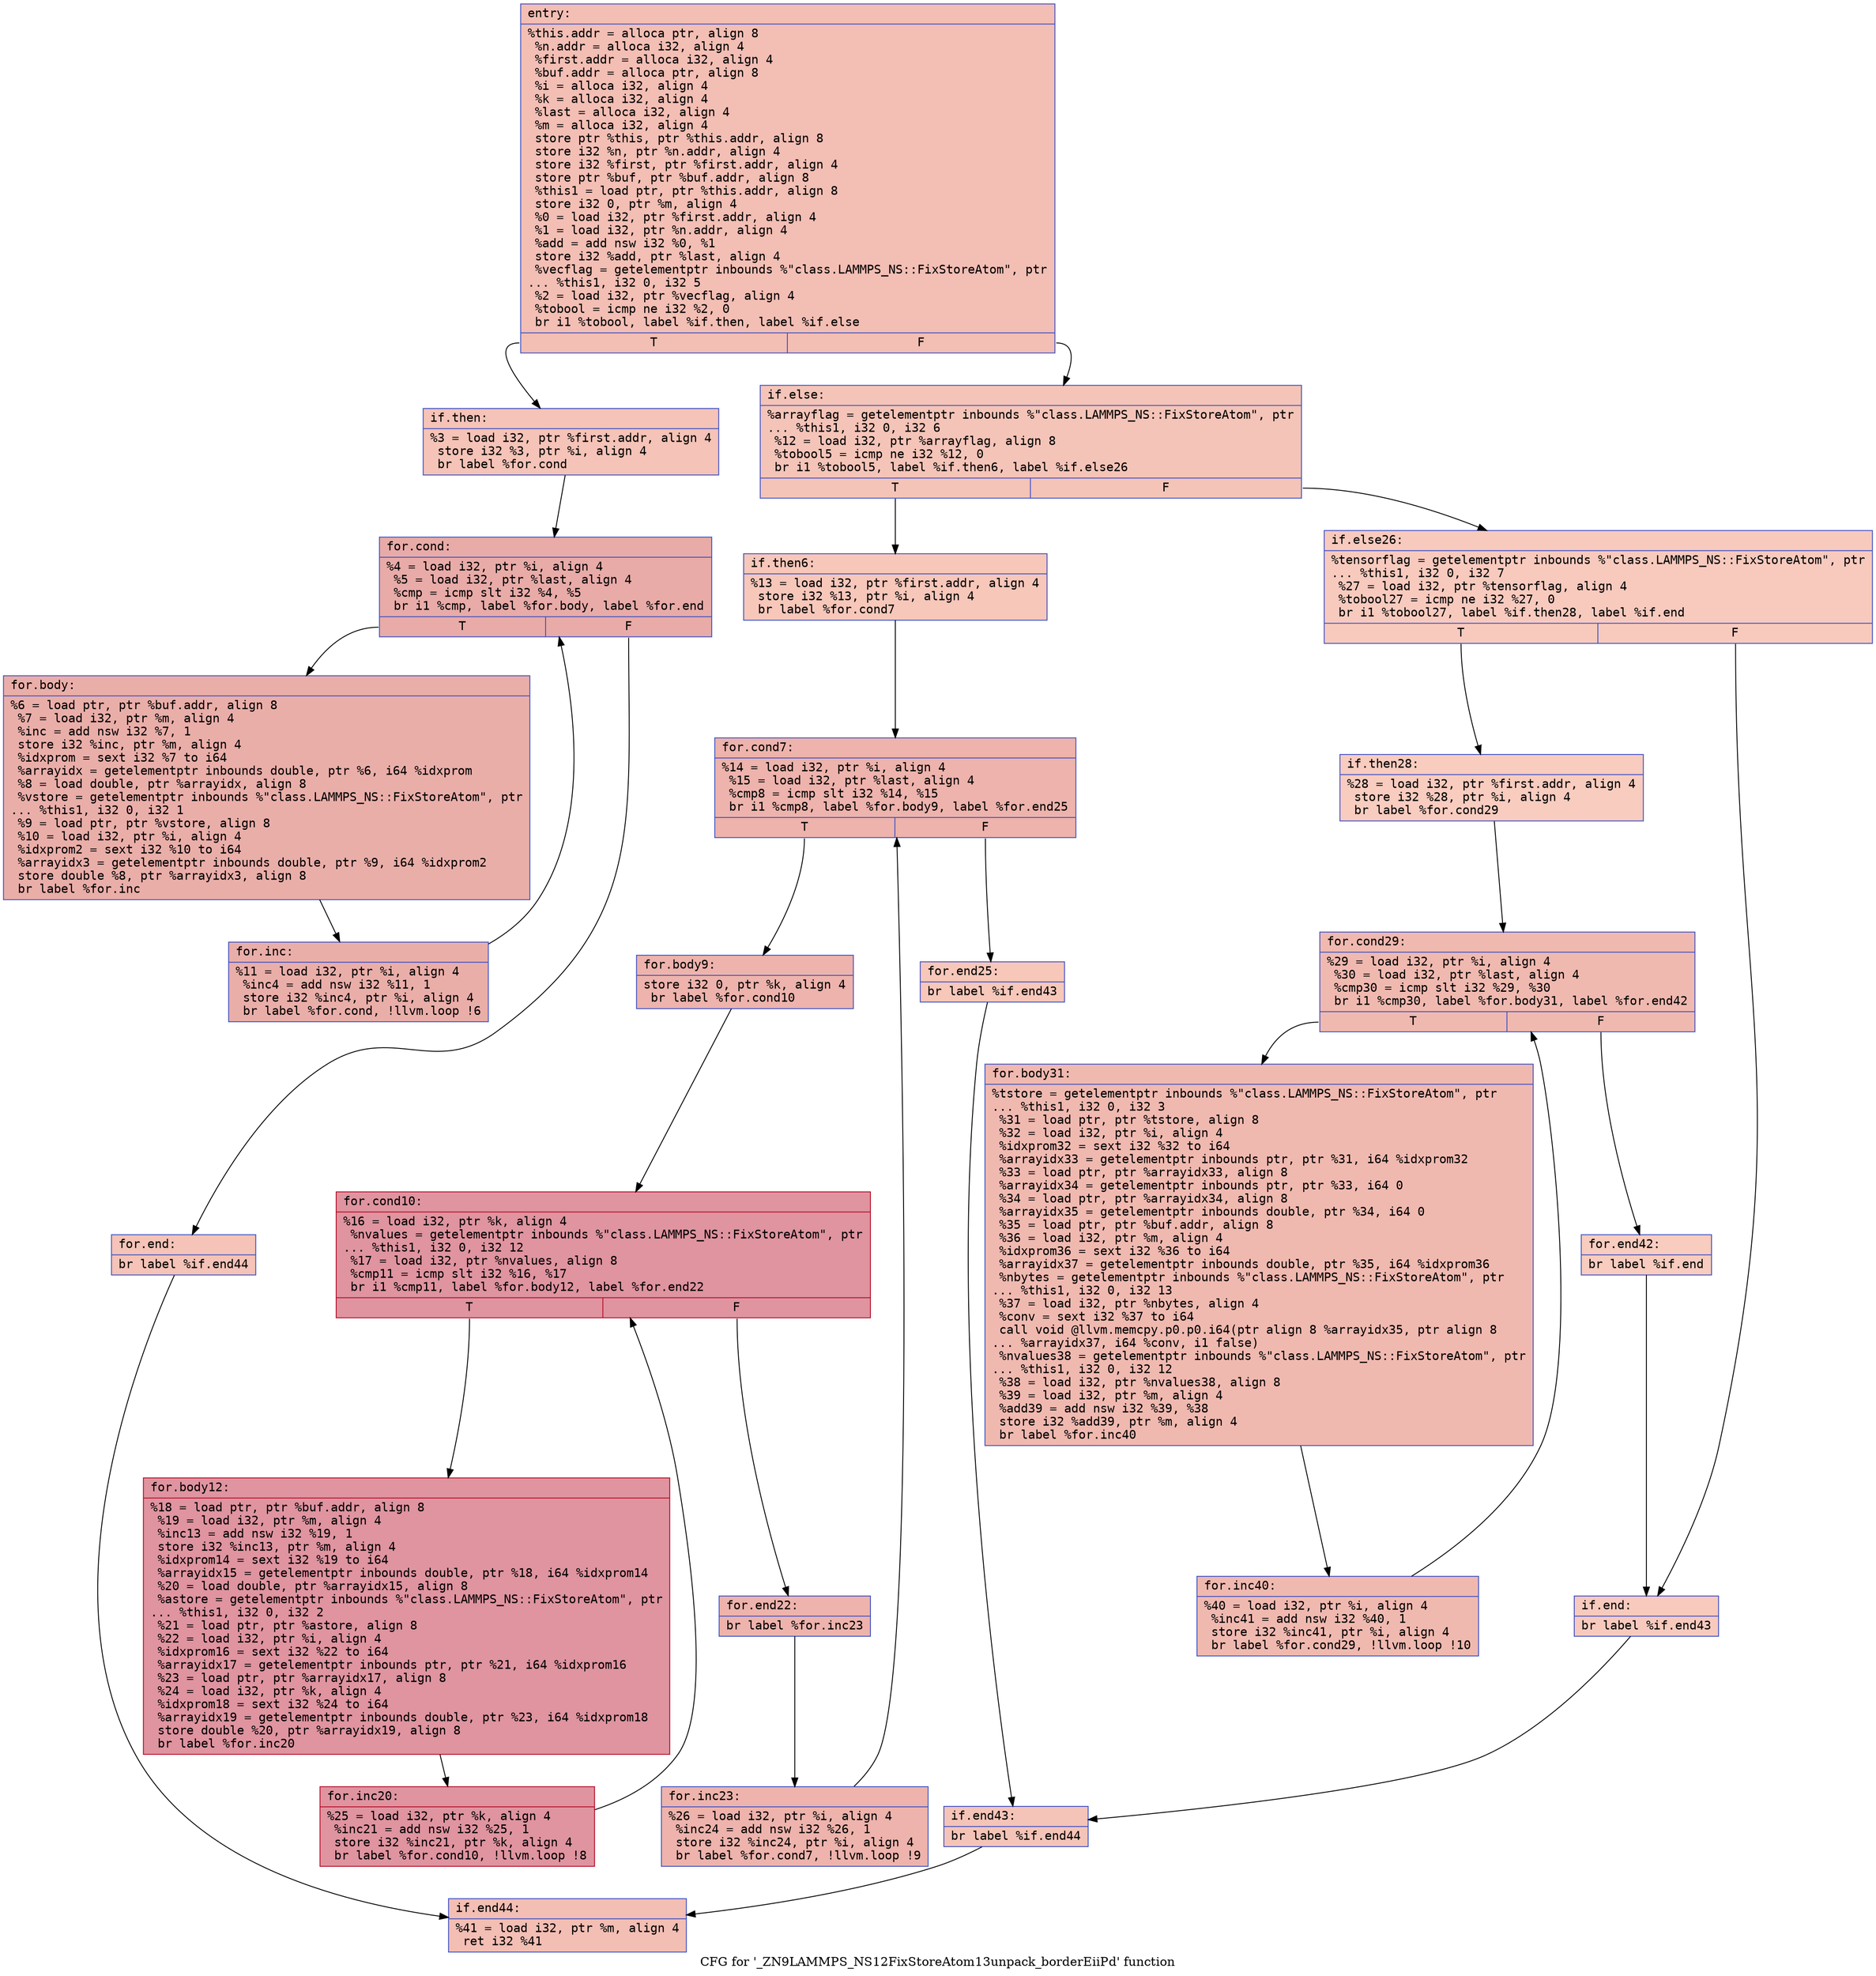 digraph "CFG for '_ZN9LAMMPS_NS12FixStoreAtom13unpack_borderEiiPd' function" {
	label="CFG for '_ZN9LAMMPS_NS12FixStoreAtom13unpack_borderEiiPd' function";

	Node0x555d650fcfb0 [shape=record,color="#3d50c3ff", style=filled, fillcolor="#e36c5570" fontname="Courier",label="{entry:\l|  %this.addr = alloca ptr, align 8\l  %n.addr = alloca i32, align 4\l  %first.addr = alloca i32, align 4\l  %buf.addr = alloca ptr, align 8\l  %i = alloca i32, align 4\l  %k = alloca i32, align 4\l  %last = alloca i32, align 4\l  %m = alloca i32, align 4\l  store ptr %this, ptr %this.addr, align 8\l  store i32 %n, ptr %n.addr, align 4\l  store i32 %first, ptr %first.addr, align 4\l  store ptr %buf, ptr %buf.addr, align 8\l  %this1 = load ptr, ptr %this.addr, align 8\l  store i32 0, ptr %m, align 4\l  %0 = load i32, ptr %first.addr, align 4\l  %1 = load i32, ptr %n.addr, align 4\l  %add = add nsw i32 %0, %1\l  store i32 %add, ptr %last, align 4\l  %vecflag = getelementptr inbounds %\"class.LAMMPS_NS::FixStoreAtom\", ptr\l... %this1, i32 0, i32 5\l  %2 = load i32, ptr %vecflag, align 4\l  %tobool = icmp ne i32 %2, 0\l  br i1 %tobool, label %if.then, label %if.else\l|{<s0>T|<s1>F}}"];
	Node0x555d650fcfb0:s0 -> Node0x555d650fdd60[tooltip="entry -> if.then\nProbability 62.50%" ];
	Node0x555d650fcfb0:s1 -> Node0x555d650fddd0[tooltip="entry -> if.else\nProbability 37.50%" ];
	Node0x555d650fdd60 [shape=record,color="#3d50c3ff", style=filled, fillcolor="#e8765c70" fontname="Courier",label="{if.then:\l|  %3 = load i32, ptr %first.addr, align 4\l  store i32 %3, ptr %i, align 4\l  br label %for.cond\l}"];
	Node0x555d650fdd60 -> Node0x555d650fe010[tooltip="if.then -> for.cond\nProbability 100.00%" ];
	Node0x555d650fe010 [shape=record,color="#3d50c3ff", style=filled, fillcolor="#cc403a70" fontname="Courier",label="{for.cond:\l|  %4 = load i32, ptr %i, align 4\l  %5 = load i32, ptr %last, align 4\l  %cmp = icmp slt i32 %4, %5\l  br i1 %cmp, label %for.body, label %for.end\l|{<s0>T|<s1>F}}"];
	Node0x555d650fe010:s0 -> Node0x555d650fe2b0[tooltip="for.cond -> for.body\nProbability 96.88%" ];
	Node0x555d650fe010:s1 -> Node0x555d650fe330[tooltip="for.cond -> for.end\nProbability 3.12%" ];
	Node0x555d650fe2b0 [shape=record,color="#3d50c3ff", style=filled, fillcolor="#d0473d70" fontname="Courier",label="{for.body:\l|  %6 = load ptr, ptr %buf.addr, align 8\l  %7 = load i32, ptr %m, align 4\l  %inc = add nsw i32 %7, 1\l  store i32 %inc, ptr %m, align 4\l  %idxprom = sext i32 %7 to i64\l  %arrayidx = getelementptr inbounds double, ptr %6, i64 %idxprom\l  %8 = load double, ptr %arrayidx, align 8\l  %vstore = getelementptr inbounds %\"class.LAMMPS_NS::FixStoreAtom\", ptr\l... %this1, i32 0, i32 1\l  %9 = load ptr, ptr %vstore, align 8\l  %10 = load i32, ptr %i, align 4\l  %idxprom2 = sext i32 %10 to i64\l  %arrayidx3 = getelementptr inbounds double, ptr %9, i64 %idxprom2\l  store double %8, ptr %arrayidx3, align 8\l  br label %for.inc\l}"];
	Node0x555d650fe2b0 -> Node0x555d650fedf0[tooltip="for.body -> for.inc\nProbability 100.00%" ];
	Node0x555d650fedf0 [shape=record,color="#3d50c3ff", style=filled, fillcolor="#d0473d70" fontname="Courier",label="{for.inc:\l|  %11 = load i32, ptr %i, align 4\l  %inc4 = add nsw i32 %11, 1\l  store i32 %inc4, ptr %i, align 4\l  br label %for.cond, !llvm.loop !6\l}"];
	Node0x555d650fedf0 -> Node0x555d650fe010[tooltip="for.inc -> for.cond\nProbability 100.00%" ];
	Node0x555d650fe330 [shape=record,color="#3d50c3ff", style=filled, fillcolor="#e8765c70" fontname="Courier",label="{for.end:\l|  br label %if.end44\l}"];
	Node0x555d650fe330 -> Node0x555d650ff1e0[tooltip="for.end -> if.end44\nProbability 100.00%" ];
	Node0x555d650fddd0 [shape=record,color="#3d50c3ff", style=filled, fillcolor="#e97a5f70" fontname="Courier",label="{if.else:\l|  %arrayflag = getelementptr inbounds %\"class.LAMMPS_NS::FixStoreAtom\", ptr\l... %this1, i32 0, i32 6\l  %12 = load i32, ptr %arrayflag, align 8\l  %tobool5 = icmp ne i32 %12, 0\l  br i1 %tobool5, label %if.then6, label %if.else26\l|{<s0>T|<s1>F}}"];
	Node0x555d650fddd0:s0 -> Node0x555d650ff4f0[tooltip="if.else -> if.then6\nProbability 62.50%" ];
	Node0x555d650fddd0:s1 -> Node0x555d650ff570[tooltip="if.else -> if.else26\nProbability 37.50%" ];
	Node0x555d650ff4f0 [shape=record,color="#3d50c3ff", style=filled, fillcolor="#ec7f6370" fontname="Courier",label="{if.then6:\l|  %13 = load i32, ptr %first.addr, align 4\l  store i32 %13, ptr %i, align 4\l  br label %for.cond7\l}"];
	Node0x555d650ff4f0 -> Node0x555d650ff7c0[tooltip="if.then6 -> for.cond7\nProbability 100.00%" ];
	Node0x555d650ff7c0 [shape=record,color="#3d50c3ff", style=filled, fillcolor="#d6524470" fontname="Courier",label="{for.cond7:\l|  %14 = load i32, ptr %i, align 4\l  %15 = load i32, ptr %last, align 4\l  %cmp8 = icmp slt i32 %14, %15\l  br i1 %cmp8, label %for.body9, label %for.end25\l|{<s0>T|<s1>F}}"];
	Node0x555d650ff7c0:s0 -> Node0x555d650ffa60[tooltip="for.cond7 -> for.body9\nProbability 96.88%" ];
	Node0x555d650ff7c0:s1 -> Node0x555d650ffae0[tooltip="for.cond7 -> for.end25\nProbability 3.12%" ];
	Node0x555d650ffa60 [shape=record,color="#3d50c3ff", style=filled, fillcolor="#d6524470" fontname="Courier",label="{for.body9:\l|  store i32 0, ptr %k, align 4\l  br label %for.cond10\l}"];
	Node0x555d650ffa60 -> Node0x555d650ffcb0[tooltip="for.body9 -> for.cond10\nProbability 100.00%" ];
	Node0x555d650ffcb0 [shape=record,color="#b70d28ff", style=filled, fillcolor="#b70d2870" fontname="Courier",label="{for.cond10:\l|  %16 = load i32, ptr %k, align 4\l  %nvalues = getelementptr inbounds %\"class.LAMMPS_NS::FixStoreAtom\", ptr\l... %this1, i32 0, i32 12\l  %17 = load i32, ptr %nvalues, align 8\l  %cmp11 = icmp slt i32 %16, %17\l  br i1 %cmp11, label %for.body12, label %for.end22\l|{<s0>T|<s1>F}}"];
	Node0x555d650ffcb0:s0 -> Node0x555d65100030[tooltip="for.cond10 -> for.body12\nProbability 96.88%" ];
	Node0x555d650ffcb0:s1 -> Node0x555d651000b0[tooltip="for.cond10 -> for.end22\nProbability 3.12%" ];
	Node0x555d65100030 [shape=record,color="#b70d28ff", style=filled, fillcolor="#b70d2870" fontname="Courier",label="{for.body12:\l|  %18 = load ptr, ptr %buf.addr, align 8\l  %19 = load i32, ptr %m, align 4\l  %inc13 = add nsw i32 %19, 1\l  store i32 %inc13, ptr %m, align 4\l  %idxprom14 = sext i32 %19 to i64\l  %arrayidx15 = getelementptr inbounds double, ptr %18, i64 %idxprom14\l  %20 = load double, ptr %arrayidx15, align 8\l  %astore = getelementptr inbounds %\"class.LAMMPS_NS::FixStoreAtom\", ptr\l... %this1, i32 0, i32 2\l  %21 = load ptr, ptr %astore, align 8\l  %22 = load i32, ptr %i, align 4\l  %idxprom16 = sext i32 %22 to i64\l  %arrayidx17 = getelementptr inbounds ptr, ptr %21, i64 %idxprom16\l  %23 = load ptr, ptr %arrayidx17, align 8\l  %24 = load i32, ptr %k, align 4\l  %idxprom18 = sext i32 %24 to i64\l  %arrayidx19 = getelementptr inbounds double, ptr %23, i64 %idxprom18\l  store double %20, ptr %arrayidx19, align 8\l  br label %for.inc20\l}"];
	Node0x555d65100030 -> Node0x555d65100f80[tooltip="for.body12 -> for.inc20\nProbability 100.00%" ];
	Node0x555d65100f80 [shape=record,color="#b70d28ff", style=filled, fillcolor="#b70d2870" fontname="Courier",label="{for.inc20:\l|  %25 = load i32, ptr %k, align 4\l  %inc21 = add nsw i32 %25, 1\l  store i32 %inc21, ptr %k, align 4\l  br label %for.cond10, !llvm.loop !8\l}"];
	Node0x555d65100f80 -> Node0x555d650ffcb0[tooltip="for.inc20 -> for.cond10\nProbability 100.00%" ];
	Node0x555d651000b0 [shape=record,color="#3d50c3ff", style=filled, fillcolor="#d6524470" fontname="Courier",label="{for.end22:\l|  br label %for.inc23\l}"];
	Node0x555d651000b0 -> Node0x555d65101400[tooltip="for.end22 -> for.inc23\nProbability 100.00%" ];
	Node0x555d65101400 [shape=record,color="#3d50c3ff", style=filled, fillcolor="#d6524470" fontname="Courier",label="{for.inc23:\l|  %26 = load i32, ptr %i, align 4\l  %inc24 = add nsw i32 %26, 1\l  store i32 %inc24, ptr %i, align 4\l  br label %for.cond7, !llvm.loop !9\l}"];
	Node0x555d65101400 -> Node0x555d650ff7c0[tooltip="for.inc23 -> for.cond7\nProbability 100.00%" ];
	Node0x555d650ffae0 [shape=record,color="#3d50c3ff", style=filled, fillcolor="#ec7f6370" fontname="Courier",label="{for.end25:\l|  br label %if.end43\l}"];
	Node0x555d650ffae0 -> Node0x555d65101880[tooltip="for.end25 -> if.end43\nProbability 100.00%" ];
	Node0x555d650ff570 [shape=record,color="#3d50c3ff", style=filled, fillcolor="#ef886b70" fontname="Courier",label="{if.else26:\l|  %tensorflag = getelementptr inbounds %\"class.LAMMPS_NS::FixStoreAtom\", ptr\l... %this1, i32 0, i32 7\l  %27 = load i32, ptr %tensorflag, align 4\l  %tobool27 = icmp ne i32 %27, 0\l  br i1 %tobool27, label %if.then28, label %if.end\l|{<s0>T|<s1>F}}"];
	Node0x555d650ff570:s0 -> Node0x555d650ddc60[tooltip="if.else26 -> if.then28\nProbability 62.50%" ];
	Node0x555d650ff570:s1 -> Node0x555d650ddce0[tooltip="if.else26 -> if.end\nProbability 37.50%" ];
	Node0x555d650ddc60 [shape=record,color="#3d50c3ff", style=filled, fillcolor="#f08b6e70" fontname="Courier",label="{if.then28:\l|  %28 = load i32, ptr %first.addr, align 4\l  store i32 %28, ptr %i, align 4\l  br label %for.cond29\l}"];
	Node0x555d650ddc60 -> Node0x555d650ddf20[tooltip="if.then28 -> for.cond29\nProbability 100.00%" ];
	Node0x555d650ddf20 [shape=record,color="#3d50c3ff", style=filled, fillcolor="#de614d70" fontname="Courier",label="{for.cond29:\l|  %29 = load i32, ptr %i, align 4\l  %30 = load i32, ptr %last, align 4\l  %cmp30 = icmp slt i32 %29, %30\l  br i1 %cmp30, label %for.body31, label %for.end42\l|{<s0>T|<s1>F}}"];
	Node0x555d650ddf20:s0 -> Node0x555d650de1c0[tooltip="for.cond29 -> for.body31\nProbability 96.88%" ];
	Node0x555d650ddf20:s1 -> Node0x555d650de240[tooltip="for.cond29 -> for.end42\nProbability 3.12%" ];
	Node0x555d650de1c0 [shape=record,color="#3d50c3ff", style=filled, fillcolor="#de614d70" fontname="Courier",label="{for.body31:\l|  %tstore = getelementptr inbounds %\"class.LAMMPS_NS::FixStoreAtom\", ptr\l... %this1, i32 0, i32 3\l  %31 = load ptr, ptr %tstore, align 8\l  %32 = load i32, ptr %i, align 4\l  %idxprom32 = sext i32 %32 to i64\l  %arrayidx33 = getelementptr inbounds ptr, ptr %31, i64 %idxprom32\l  %33 = load ptr, ptr %arrayidx33, align 8\l  %arrayidx34 = getelementptr inbounds ptr, ptr %33, i64 0\l  %34 = load ptr, ptr %arrayidx34, align 8\l  %arrayidx35 = getelementptr inbounds double, ptr %34, i64 0\l  %35 = load ptr, ptr %buf.addr, align 8\l  %36 = load i32, ptr %m, align 4\l  %idxprom36 = sext i32 %36 to i64\l  %arrayidx37 = getelementptr inbounds double, ptr %35, i64 %idxprom36\l  %nbytes = getelementptr inbounds %\"class.LAMMPS_NS::FixStoreAtom\", ptr\l... %this1, i32 0, i32 13\l  %37 = load i32, ptr %nbytes, align 4\l  %conv = sext i32 %37 to i64\l  call void @llvm.memcpy.p0.p0.i64(ptr align 8 %arrayidx35, ptr align 8\l... %arrayidx37, i64 %conv, i1 false)\l  %nvalues38 = getelementptr inbounds %\"class.LAMMPS_NS::FixStoreAtom\", ptr\l... %this1, i32 0, i32 12\l  %38 = load i32, ptr %nvalues38, align 8\l  %39 = load i32, ptr %m, align 4\l  %add39 = add nsw i32 %39, %38\l  store i32 %add39, ptr %m, align 4\l  br label %for.inc40\l}"];
	Node0x555d650de1c0 -> Node0x555d650df2a0[tooltip="for.body31 -> for.inc40\nProbability 100.00%" ];
	Node0x555d650df2a0 [shape=record,color="#3d50c3ff", style=filled, fillcolor="#de614d70" fontname="Courier",label="{for.inc40:\l|  %40 = load i32, ptr %i, align 4\l  %inc41 = add nsw i32 %40, 1\l  store i32 %inc41, ptr %i, align 4\l  br label %for.cond29, !llvm.loop !10\l}"];
	Node0x555d650df2a0 -> Node0x555d650ddf20[tooltip="for.inc40 -> for.cond29\nProbability 100.00%" ];
	Node0x555d650de240 [shape=record,color="#3d50c3ff", style=filled, fillcolor="#f08b6e70" fontname="Courier",label="{for.end42:\l|  br label %if.end\l}"];
	Node0x555d650de240 -> Node0x555d650ddce0[tooltip="for.end42 -> if.end\nProbability 100.00%" ];
	Node0x555d650ddce0 [shape=record,color="#3d50c3ff", style=filled, fillcolor="#ef886b70" fontname="Courier",label="{if.end:\l|  br label %if.end43\l}"];
	Node0x555d650ddce0 -> Node0x555d65101880[tooltip="if.end -> if.end43\nProbability 100.00%" ];
	Node0x555d65101880 [shape=record,color="#3d50c3ff", style=filled, fillcolor="#e97a5f70" fontname="Courier",label="{if.end43:\l|  br label %if.end44\l}"];
	Node0x555d65101880 -> Node0x555d650ff1e0[tooltip="if.end43 -> if.end44\nProbability 100.00%" ];
	Node0x555d650ff1e0 [shape=record,color="#3d50c3ff", style=filled, fillcolor="#e36c5570" fontname="Courier",label="{if.end44:\l|  %41 = load i32, ptr %m, align 4\l  ret i32 %41\l}"];
}
